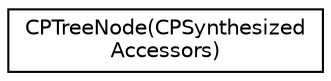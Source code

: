 digraph "Graphical Class Hierarchy"
{
  edge [fontname="Helvetica",fontsize="10",labelfontname="Helvetica",labelfontsize="10"];
  node [fontname="Helvetica",fontsize="10",shape=record];
  rankdir="LR";
  Node1 [label="CPTreeNode(CPSynthesized\lAccessors)",height=0.2,width=0.4,color="black", fillcolor="white", style="filled",URL="$category_c_p_tree_node_07_c_p_synthesized_accessors_08.html"];
}
